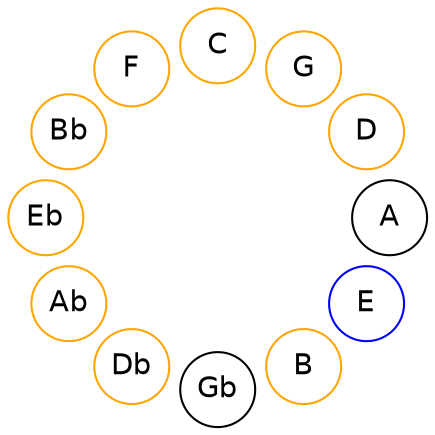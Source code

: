 
graph {

layout = circo;
mindist = .1

node [shape = circle, fontname = Helvetica, margin = 0]
edge [style=invis]

subgraph 1 {
	E -- B -- Gb -- Db -- Ab -- Eb -- Bb -- F -- C -- G -- D -- A -- E
}

E [color=blue];
B [color=orange];
Db [color=orange];
Ab [color=orange];
Eb [color=orange];
Bb [color=orange];
F [color=orange];
C [color=orange];
G [color=orange];
D [color=orange];
}
